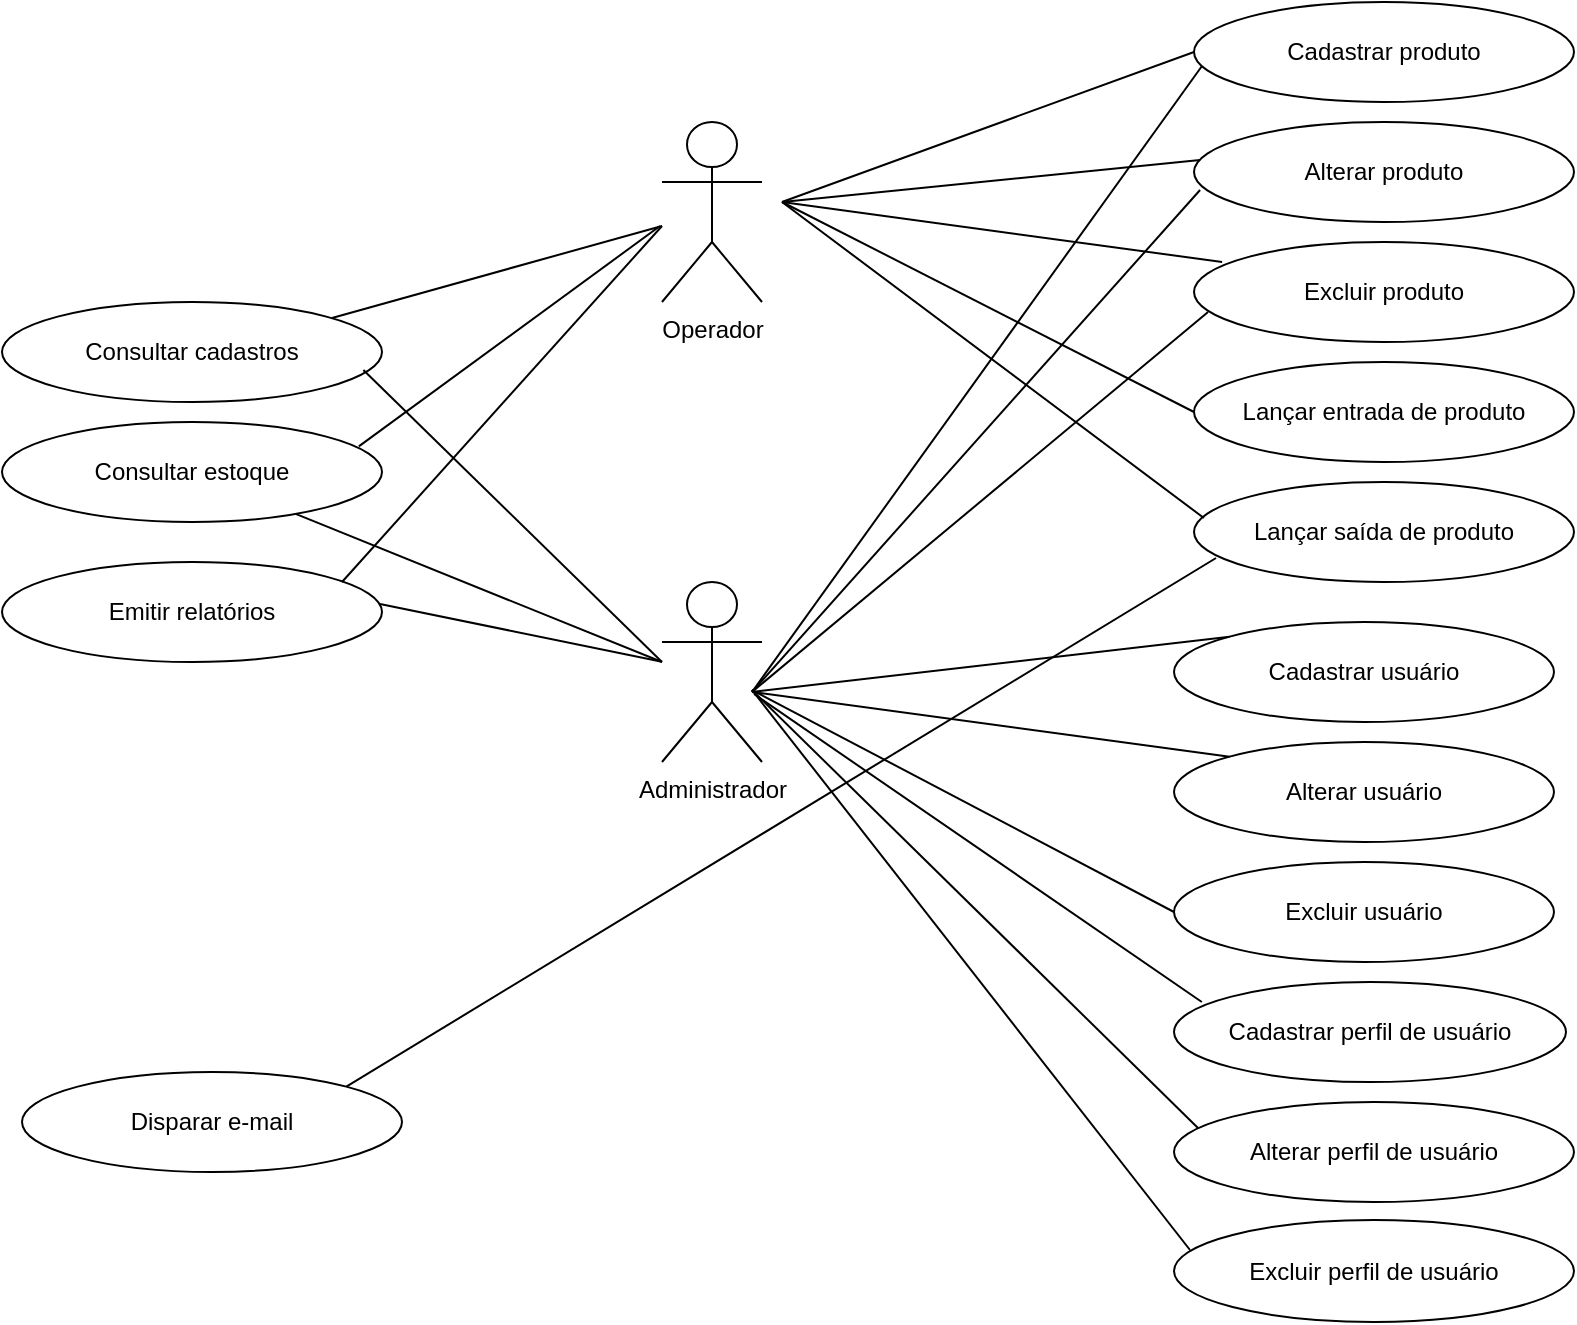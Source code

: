 <mxfile version="25.0.1">
  <diagram name="Página-1" id="EybIdvq-ZSmLcgGqUNoX">
    <mxGraphModel dx="1434" dy="833" grid="1" gridSize="10" guides="1" tooltips="1" connect="1" arrows="1" fold="1" page="1" pageScale="1" pageWidth="827" pageHeight="1169" math="0" shadow="0">
      <root>
        <mxCell id="0" />
        <mxCell id="1" parent="0" />
        <mxCell id="I1ASSPgnv77Yv3--6DFM-1" value="Operador" style="shape=umlActor;verticalLabelPosition=bottom;verticalAlign=top;html=1;outlineConnect=0;" vertex="1" parent="1">
          <mxGeometry x="360" y="110" width="50" height="90" as="geometry" />
        </mxCell>
        <mxCell id="I1ASSPgnv77Yv3--6DFM-3" value="Administrador" style="shape=umlActor;verticalLabelPosition=bottom;verticalAlign=top;html=1;outlineConnect=0;" vertex="1" parent="1">
          <mxGeometry x="360" y="340" width="50" height="90" as="geometry" />
        </mxCell>
        <mxCell id="I1ASSPgnv77Yv3--6DFM-4" value="Cadastrar produto" style="ellipse;whiteSpace=wrap;html=1;" vertex="1" parent="1">
          <mxGeometry x="626" y="50" width="190" height="50" as="geometry" />
        </mxCell>
        <mxCell id="I1ASSPgnv77Yv3--6DFM-5" value="Alterar produto" style="ellipse;whiteSpace=wrap;html=1;" vertex="1" parent="1">
          <mxGeometry x="626" y="110" width="190" height="50" as="geometry" />
        </mxCell>
        <mxCell id="I1ASSPgnv77Yv3--6DFM-6" value="Excluir produto" style="ellipse;whiteSpace=wrap;html=1;" vertex="1" parent="1">
          <mxGeometry x="626" y="170" width="190" height="50" as="geometry" />
        </mxCell>
        <mxCell id="I1ASSPgnv77Yv3--6DFM-7" value="Cadastrar usuário" style="ellipse;whiteSpace=wrap;html=1;" vertex="1" parent="1">
          <mxGeometry x="616" y="360" width="190" height="50" as="geometry" />
        </mxCell>
        <mxCell id="I1ASSPgnv77Yv3--6DFM-8" value="Alterar usuário" style="ellipse;whiteSpace=wrap;html=1;" vertex="1" parent="1">
          <mxGeometry x="616" y="420" width="190" height="50" as="geometry" />
        </mxCell>
        <mxCell id="I1ASSPgnv77Yv3--6DFM-9" value="Excluir usuário" style="ellipse;whiteSpace=wrap;html=1;" vertex="1" parent="1">
          <mxGeometry x="616" y="480" width="190" height="50" as="geometry" />
        </mxCell>
        <mxCell id="I1ASSPgnv77Yv3--6DFM-10" value="Cadastrar perfil de usuário" style="ellipse;whiteSpace=wrap;html=1;" vertex="1" parent="1">
          <mxGeometry x="616" y="540" width="196" height="50" as="geometry" />
        </mxCell>
        <mxCell id="I1ASSPgnv77Yv3--6DFM-11" value="Alterar perfil de&amp;nbsp;usuário" style="ellipse;whiteSpace=wrap;html=1;" vertex="1" parent="1">
          <mxGeometry x="616" y="600" width="200" height="50" as="geometry" />
        </mxCell>
        <mxCell id="I1ASSPgnv77Yv3--6DFM-12" value="Excluir perfil de&amp;nbsp;usuário" style="ellipse;whiteSpace=wrap;html=1;" vertex="1" parent="1">
          <mxGeometry x="616" y="659" width="200" height="51" as="geometry" />
        </mxCell>
        <mxCell id="I1ASSPgnv77Yv3--6DFM-15" value="" style="endArrow=none;html=1;rounded=0;entryX=0;entryY=0.5;entryDx=0;entryDy=0;" edge="1" parent="1" target="I1ASSPgnv77Yv3--6DFM-4">
          <mxGeometry width="50" height="50" relative="1" as="geometry">
            <mxPoint x="420" y="150" as="sourcePoint" />
            <mxPoint x="470" y="100" as="targetPoint" />
          </mxGeometry>
        </mxCell>
        <mxCell id="I1ASSPgnv77Yv3--6DFM-16" value="" style="endArrow=none;html=1;rounded=0;entryX=0.016;entryY=0.38;entryDx=0;entryDy=0;entryPerimeter=0;" edge="1" parent="1" target="I1ASSPgnv77Yv3--6DFM-5">
          <mxGeometry width="50" height="50" relative="1" as="geometry">
            <mxPoint x="420" y="150" as="sourcePoint" />
            <mxPoint x="640" y="85" as="targetPoint" />
          </mxGeometry>
        </mxCell>
        <mxCell id="I1ASSPgnv77Yv3--6DFM-17" value="" style="endArrow=none;html=1;rounded=0;entryX=0.074;entryY=0.2;entryDx=0;entryDy=0;entryPerimeter=0;" edge="1" parent="1" target="I1ASSPgnv77Yv3--6DFM-6">
          <mxGeometry width="50" height="50" relative="1" as="geometry">
            <mxPoint x="420" y="150" as="sourcePoint" />
            <mxPoint x="643" y="139" as="targetPoint" />
          </mxGeometry>
        </mxCell>
        <mxCell id="I1ASSPgnv77Yv3--6DFM-18" value="Lançar entrada de produto" style="ellipse;whiteSpace=wrap;html=1;" vertex="1" parent="1">
          <mxGeometry x="626" y="230" width="190" height="50" as="geometry" />
        </mxCell>
        <mxCell id="I1ASSPgnv77Yv3--6DFM-19" value="Lançar saída de produto" style="ellipse;whiteSpace=wrap;html=1;" vertex="1" parent="1">
          <mxGeometry x="626" y="290" width="190" height="50" as="geometry" />
        </mxCell>
        <mxCell id="I1ASSPgnv77Yv3--6DFM-20" value="" style="endArrow=none;html=1;rounded=0;entryX=0;entryY=0.5;entryDx=0;entryDy=0;" edge="1" parent="1" target="I1ASSPgnv77Yv3--6DFM-18">
          <mxGeometry width="50" height="50" relative="1" as="geometry">
            <mxPoint x="420" y="150" as="sourcePoint" />
            <mxPoint x="616" y="235" as="targetPoint" />
          </mxGeometry>
        </mxCell>
        <mxCell id="I1ASSPgnv77Yv3--6DFM-21" value="" style="endArrow=none;html=1;rounded=0;entryX=0.026;entryY=0.36;entryDx=0;entryDy=0;entryPerimeter=0;" edge="1" parent="1" target="I1ASSPgnv77Yv3--6DFM-19">
          <mxGeometry width="50" height="50" relative="1" as="geometry">
            <mxPoint x="420" y="150" as="sourcePoint" />
            <mxPoint x="636" y="290" as="targetPoint" />
          </mxGeometry>
        </mxCell>
        <mxCell id="I1ASSPgnv77Yv3--6DFM-23" value="" style="endArrow=none;html=1;rounded=0;entryX=0;entryY=0.5;entryDx=0;entryDy=0;exitX=0.021;exitY=0.64;exitDx=0;exitDy=0;exitPerimeter=0;" edge="1" parent="1" source="I1ASSPgnv77Yv3--6DFM-4">
          <mxGeometry width="50" height="50" relative="1" as="geometry">
            <mxPoint x="611" y="320" as="sourcePoint" />
            <mxPoint x="405" y="395" as="targetPoint" />
          </mxGeometry>
        </mxCell>
        <mxCell id="I1ASSPgnv77Yv3--6DFM-24" value="" style="endArrow=none;html=1;rounded=0;entryX=0.016;entryY=0.38;entryDx=0;entryDy=0;entryPerimeter=0;exitX=0.016;exitY=0.68;exitDx=0;exitDy=0;exitPerimeter=0;" edge="1" parent="1" source="I1ASSPgnv77Yv3--6DFM-5">
          <mxGeometry width="50" height="50" relative="1" as="geometry">
            <mxPoint x="620" y="150" as="sourcePoint" />
            <mxPoint x="405" y="395" as="targetPoint" />
          </mxGeometry>
        </mxCell>
        <mxCell id="I1ASSPgnv77Yv3--6DFM-25" value="" style="endArrow=none;html=1;rounded=0;entryX=0;entryY=0.5;entryDx=0;entryDy=0;exitX=0.037;exitY=0.7;exitDx=0;exitDy=0;exitPerimeter=0;" edge="1" parent="1" source="I1ASSPgnv77Yv3--6DFM-6">
          <mxGeometry width="50" height="50" relative="1" as="geometry">
            <mxPoint x="230" y="210" as="sourcePoint" />
            <mxPoint x="405" y="395" as="targetPoint" />
          </mxGeometry>
        </mxCell>
        <mxCell id="I1ASSPgnv77Yv3--6DFM-26" value="" style="endArrow=none;html=1;rounded=0;entryX=0;entryY=0.5;entryDx=0;entryDy=0;exitX=0;exitY=0;exitDx=0;exitDy=0;" edge="1" parent="1" source="I1ASSPgnv77Yv3--6DFM-7">
          <mxGeometry width="50" height="50" relative="1" as="geometry">
            <mxPoint x="611" y="500" as="sourcePoint" />
            <mxPoint x="405" y="395" as="targetPoint" />
          </mxGeometry>
        </mxCell>
        <mxCell id="I1ASSPgnv77Yv3--6DFM-27" value="" style="endArrow=none;html=1;rounded=0;entryX=0.026;entryY=0.36;entryDx=0;entryDy=0;entryPerimeter=0;exitX=0;exitY=0;exitDx=0;exitDy=0;" edge="1" parent="1" source="I1ASSPgnv77Yv3--6DFM-8">
          <mxGeometry width="50" height="50" relative="1" as="geometry">
            <mxPoint x="616" y="553" as="sourcePoint" />
            <mxPoint x="405" y="395" as="targetPoint" />
          </mxGeometry>
        </mxCell>
        <mxCell id="I1ASSPgnv77Yv3--6DFM-30" value="" style="endArrow=none;html=1;rounded=0;exitX=0;exitY=0.5;exitDx=0;exitDy=0;" edge="1" parent="1" source="I1ASSPgnv77Yv3--6DFM-9">
          <mxGeometry width="50" height="50" relative="1" as="geometry">
            <mxPoint x="539" y="600.5" as="sourcePoint" />
            <mxPoint x="405" y="394" as="targetPoint" />
          </mxGeometry>
        </mxCell>
        <mxCell id="I1ASSPgnv77Yv3--6DFM-31" value="" style="endArrow=none;html=1;rounded=0;exitX=0.071;exitY=0.2;exitDx=0;exitDy=0;exitPerimeter=0;" edge="1" parent="1" source="I1ASSPgnv77Yv3--6DFM-10">
          <mxGeometry width="50" height="50" relative="1" as="geometry">
            <mxPoint x="626" y="585" as="sourcePoint" />
            <mxPoint x="406" y="396" as="targetPoint" />
          </mxGeometry>
        </mxCell>
        <mxCell id="I1ASSPgnv77Yv3--6DFM-32" value="" style="endArrow=none;html=1;rounded=0;" edge="1" parent="1">
          <mxGeometry width="50" height="50" relative="1" as="geometry">
            <mxPoint x="628" y="613" as="sourcePoint" />
            <mxPoint x="405" y="394" as="targetPoint" />
          </mxGeometry>
        </mxCell>
        <mxCell id="I1ASSPgnv77Yv3--6DFM-33" value="" style="endArrow=none;html=1;rounded=0;" edge="1" parent="1">
          <mxGeometry width="50" height="50" relative="1" as="geometry">
            <mxPoint x="624" y="674" as="sourcePoint" />
            <mxPoint x="405" y="394" as="targetPoint" />
          </mxGeometry>
        </mxCell>
        <mxCell id="I1ASSPgnv77Yv3--6DFM-34" value="Emitir relatórios" style="ellipse;whiteSpace=wrap;html=1;" vertex="1" parent="1">
          <mxGeometry x="30" y="330" width="190" height="50" as="geometry" />
        </mxCell>
        <mxCell id="I1ASSPgnv77Yv3--6DFM-35" value="Consultar cadastros" style="ellipse;whiteSpace=wrap;html=1;" vertex="1" parent="1">
          <mxGeometry x="30" y="200" width="190" height="50" as="geometry" />
        </mxCell>
        <mxCell id="I1ASSPgnv77Yv3--6DFM-37" value="Consultar estoque" style="ellipse;whiteSpace=wrap;html=1;" vertex="1" parent="1">
          <mxGeometry x="30" y="260" width="190" height="50" as="geometry" />
        </mxCell>
        <mxCell id="I1ASSPgnv77Yv3--6DFM-38" value="" style="endArrow=none;html=1;rounded=0;" edge="1" parent="1" target="I1ASSPgnv77Yv3--6DFM-1">
          <mxGeometry width="50" height="50" relative="1" as="geometry">
            <mxPoint x="195" y="208" as="sourcePoint" />
            <mxPoint x="230" y="150" as="targetPoint" />
          </mxGeometry>
        </mxCell>
        <mxCell id="I1ASSPgnv77Yv3--6DFM-39" value="" style="endArrow=none;html=1;rounded=0;exitX=0.939;exitY=0.244;exitDx=0;exitDy=0;exitPerimeter=0;" edge="1" parent="1" source="I1ASSPgnv77Yv3--6DFM-37">
          <mxGeometry width="50" height="50" relative="1" as="geometry">
            <mxPoint x="205" y="218" as="sourcePoint" />
            <mxPoint x="359" y="162" as="targetPoint" />
          </mxGeometry>
        </mxCell>
        <mxCell id="I1ASSPgnv77Yv3--6DFM-40" value="" style="endArrow=none;html=1;rounded=0;exitX=0.939;exitY=0.244;exitDx=0;exitDy=0;exitPerimeter=0;" edge="1" parent="1">
          <mxGeometry width="50" height="50" relative="1" as="geometry">
            <mxPoint x="200" y="340" as="sourcePoint" />
            <mxPoint x="360" y="162" as="targetPoint" />
          </mxGeometry>
        </mxCell>
        <mxCell id="I1ASSPgnv77Yv3--6DFM-41" value="" style="endArrow=none;html=1;rounded=0;" edge="1" parent="1" target="I1ASSPgnv77Yv3--6DFM-3">
          <mxGeometry width="50" height="50" relative="1" as="geometry">
            <mxPoint x="219" y="351" as="sourcePoint" />
            <mxPoint x="360" y="300" as="targetPoint" />
          </mxGeometry>
        </mxCell>
        <mxCell id="I1ASSPgnv77Yv3--6DFM-42" value="" style="endArrow=none;html=1;rounded=0;" edge="1" parent="1" source="I1ASSPgnv77Yv3--6DFM-37">
          <mxGeometry width="50" height="50" relative="1" as="geometry">
            <mxPoint x="229" y="361" as="sourcePoint" />
            <mxPoint x="360" y="380" as="targetPoint" />
          </mxGeometry>
        </mxCell>
        <mxCell id="I1ASSPgnv77Yv3--6DFM-43" value="" style="endArrow=none;html=1;rounded=0;exitX=0.951;exitY=0.68;exitDx=0;exitDy=0;exitPerimeter=0;" edge="1" parent="1" source="I1ASSPgnv77Yv3--6DFM-35">
          <mxGeometry width="50" height="50" relative="1" as="geometry">
            <mxPoint x="250" y="248" as="sourcePoint" />
            <mxPoint x="360" y="380" as="targetPoint" />
          </mxGeometry>
        </mxCell>
        <mxCell id="I1ASSPgnv77Yv3--6DFM-44" value="" style="endArrow=none;html=1;rounded=0;entryX=0.058;entryY=0.76;entryDx=0;entryDy=0;entryPerimeter=0;exitX=1;exitY=0;exitDx=0;exitDy=0;" edge="1" parent="1" source="I1ASSPgnv77Yv3--6DFM-45" target="I1ASSPgnv77Yv3--6DFM-19">
          <mxGeometry width="50" height="50" relative="1" as="geometry">
            <mxPoint x="320" y="600" as="sourcePoint" />
            <mxPoint x="370" y="550" as="targetPoint" />
          </mxGeometry>
        </mxCell>
        <mxCell id="I1ASSPgnv77Yv3--6DFM-45" value="Disparar e-mail" style="ellipse;whiteSpace=wrap;html=1;" vertex="1" parent="1">
          <mxGeometry x="40" y="585" width="190" height="50" as="geometry" />
        </mxCell>
      </root>
    </mxGraphModel>
  </diagram>
</mxfile>
